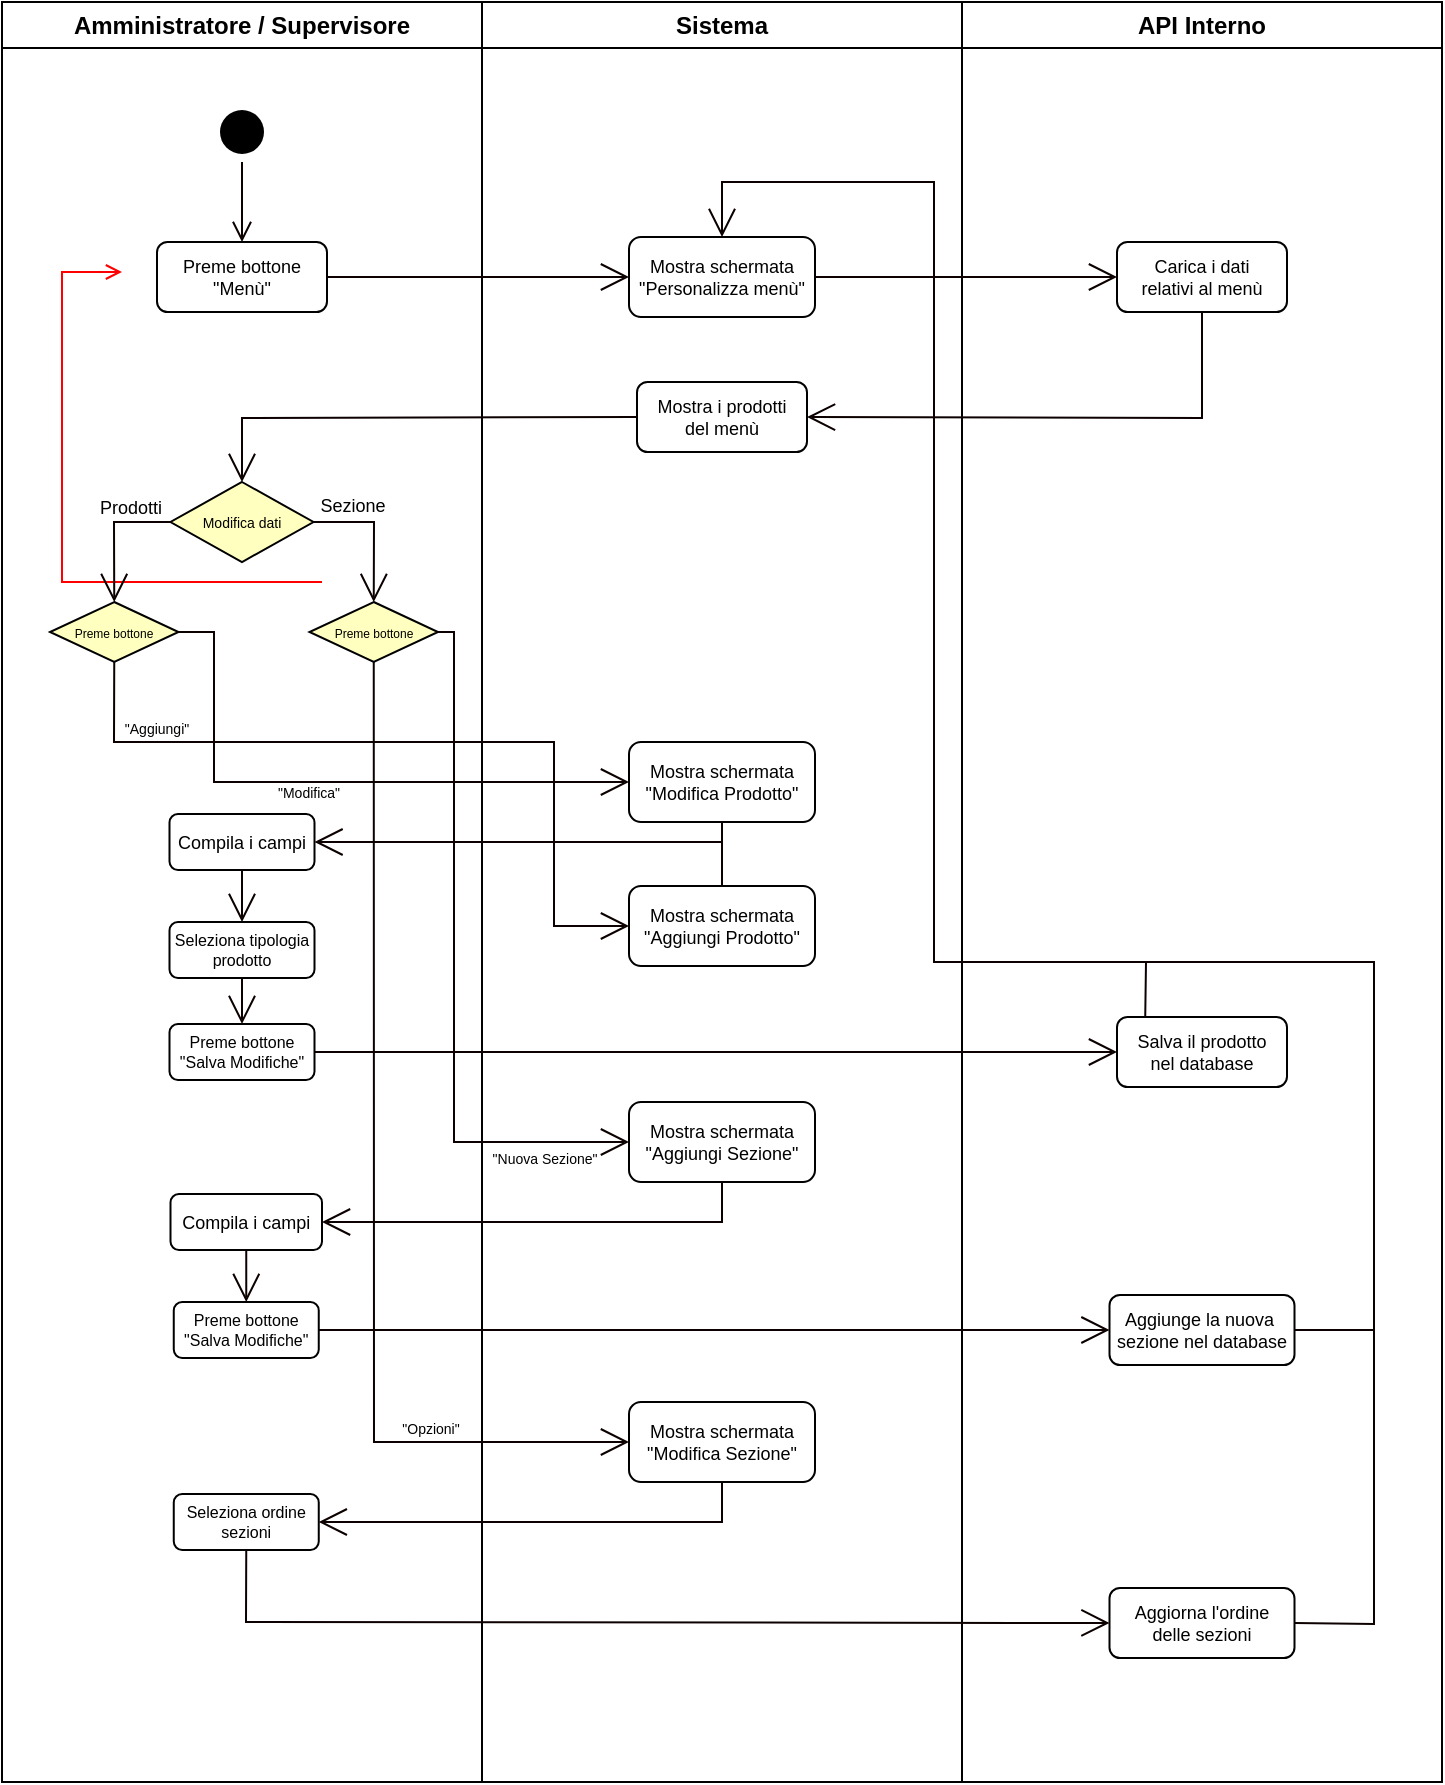 <mxfile version="20.7.4" type="github">
  <diagram name="Page-1" id="e7e014a7-5840-1c2e-5031-d8a46d1fe8dd">
    <mxGraphModel dx="2390" dy="1327" grid="1" gridSize="10" guides="1" tooltips="1" connect="1" arrows="1" fold="1" page="1" pageScale="1" pageWidth="827" pageHeight="1169" background="none" math="0" shadow="0">
      <root>
        <mxCell id="0" />
        <mxCell id="1" parent="0" />
        <mxCell id="2" value="Amministratore / Supervisore" style="swimlane;whiteSpace=wrap;startSize=23;" parent="1" vertex="1">
          <mxGeometry x="54" y="140" width="240" height="890" as="geometry" />
        </mxCell>
        <mxCell id="12" value="" style="edgeStyle=elbowEdgeStyle;elbow=horizontal;strokeColor=#FF0000;endArrow=open;endFill=1;rounded=0" parent="2" source="10" edge="1">
          <mxGeometry width="100" height="100" relative="1" as="geometry">
            <mxPoint x="160" y="290" as="sourcePoint" />
            <mxPoint x="60" y="135" as="targetPoint" />
            <Array as="points">
              <mxPoint x="30" y="250" />
            </Array>
          </mxGeometry>
        </mxCell>
        <mxCell id="6qpoJkRBcuYPGIH2fanp-41" value="" style="ellipse;html=1;shape=startState;fillColor=#000000;strokeColor=none;" vertex="1" parent="2">
          <mxGeometry x="105" y="50" width="30" height="30" as="geometry" />
        </mxCell>
        <mxCell id="6qpoJkRBcuYPGIH2fanp-42" value="" style="edgeStyle=orthogonalEdgeStyle;html=1;verticalAlign=bottom;endArrow=open;endSize=8;strokeColor=#0c0000;rounded=0;entryX=0.5;entryY=0;entryDx=0;entryDy=0;" edge="1" source="6qpoJkRBcuYPGIH2fanp-41" parent="2" target="6qpoJkRBcuYPGIH2fanp-44">
          <mxGeometry relative="1" as="geometry">
            <mxPoint x="120" y="120" as="targetPoint" />
          </mxGeometry>
        </mxCell>
        <mxCell id="6qpoJkRBcuYPGIH2fanp-44" value="Preme bottone &#xa;&quot;Menù&quot;" style="strokeColor=#000000;fontSize=9;rounded=1;" vertex="1" parent="2">
          <mxGeometry x="77.5" y="120" width="85" height="35" as="geometry" />
        </mxCell>
        <mxCell id="6qpoJkRBcuYPGIH2fanp-53" value="&lt;p style=&quot;line-height: 120%;&quot;&gt;&lt;span style=&quot;font-size: 7px;&quot;&gt;Modifica dati&lt;/span&gt;&lt;/p&gt;" style="rhombus;whiteSpace=wrap;html=1;fillColor=#ffffc0;strokeColor=#000000;" vertex="1" parent="2">
          <mxGeometry x="84.25" y="240" width="71.5" height="40" as="geometry" />
        </mxCell>
        <mxCell id="6qpoJkRBcuYPGIH2fanp-59" value="" style="endArrow=open;endFill=1;endSize=12;html=1;rounded=0;strokeColor=#0c0000;fontSize=9;exitX=0;exitY=0.5;exitDx=0;exitDy=0;entryX=0.5;entryY=0;entryDx=0;entryDy=0;" edge="1" parent="2" source="6qpoJkRBcuYPGIH2fanp-53" target="6qpoJkRBcuYPGIH2fanp-67">
          <mxGeometry width="160" relative="1" as="geometry">
            <mxPoint x="76" y="260" as="sourcePoint" />
            <mxPoint x="56" y="300" as="targetPoint" />
            <Array as="points">
              <mxPoint x="56" y="260" />
            </Array>
          </mxGeometry>
        </mxCell>
        <mxCell id="6qpoJkRBcuYPGIH2fanp-60" value="Prodotti" style="edgeLabel;html=1;align=center;verticalAlign=middle;resizable=0;points=[];fontSize=9;labelBackgroundColor=none;" vertex="1" connectable="0" parent="6qpoJkRBcuYPGIH2fanp-59">
          <mxGeometry x="-0.248" y="-1" relative="1" as="geometry">
            <mxPoint x="5" y="-6" as="offset" />
          </mxGeometry>
        </mxCell>
        <mxCell id="6qpoJkRBcuYPGIH2fanp-67" value="&lt;p style=&quot;line-height: 120%;&quot;&gt;&lt;font style=&quot;font-size: 6px;&quot;&gt;Preme bottone&lt;/font&gt;&lt;/p&gt;" style="rhombus;whiteSpace=wrap;html=1;fillColor=#ffffc0;strokeColor=#000000;" vertex="1" parent="2">
          <mxGeometry x="24" y="300" width="64.25" height="30" as="geometry" />
        </mxCell>
        <mxCell id="6qpoJkRBcuYPGIH2fanp-69" value="&lt;p style=&quot;line-height: 120%;&quot;&gt;&lt;font style=&quot;font-size: 6px;&quot;&gt;Preme bottone&lt;/font&gt;&lt;/p&gt;" style="rhombus;whiteSpace=wrap;html=1;fillColor=#ffffc0;strokeColor=#000000;" vertex="1" parent="2">
          <mxGeometry x="153.75" y="300" width="64.25" height="30" as="geometry" />
        </mxCell>
        <mxCell id="6qpoJkRBcuYPGIH2fanp-55" value="" style="endArrow=open;endFill=1;endSize=12;html=1;rounded=0;strokeColor=#0c0000;exitX=1;exitY=0.5;exitDx=0;exitDy=0;entryX=0.5;entryY=0;entryDx=0;entryDy=0;" edge="1" parent="2" source="6qpoJkRBcuYPGIH2fanp-53" target="6qpoJkRBcuYPGIH2fanp-69">
          <mxGeometry width="160" relative="1" as="geometry">
            <mxPoint x="176" y="260" as="sourcePoint" />
            <mxPoint x="186" y="300" as="targetPoint" />
            <Array as="points">
              <mxPoint x="186" y="260" />
            </Array>
          </mxGeometry>
        </mxCell>
        <mxCell id="6qpoJkRBcuYPGIH2fanp-56" value="&lt;font style=&quot;font-size: 9px;&quot;&gt;Sezione&lt;/font&gt;" style="edgeLabel;html=1;align=center;verticalAlign=middle;resizable=0;points=[];labelBackgroundColor=none;" vertex="1" connectable="0" parent="6qpoJkRBcuYPGIH2fanp-55">
          <mxGeometry x="-0.261" y="-1" relative="1" as="geometry">
            <mxPoint x="-7" y="-10" as="offset" />
          </mxGeometry>
        </mxCell>
        <mxCell id="6qpoJkRBcuYPGIH2fanp-82" value="Compila i campi" style="strokeColor=#000000;fontSize=9;rounded=1;" vertex="1" parent="2">
          <mxGeometry x="83.75" y="406" width="72.5" height="28" as="geometry" />
        </mxCell>
        <mxCell id="6qpoJkRBcuYPGIH2fanp-100" value="Seleziona tipologia&#xa;prodotto" style="strokeColor=#000000;fontSize=8;rounded=1;" vertex="1" parent="2">
          <mxGeometry x="83.75" y="460" width="72.5" height="28" as="geometry" />
        </mxCell>
        <mxCell id="6qpoJkRBcuYPGIH2fanp-101" value="" style="endArrow=open;endFill=1;endSize=12;html=1;rounded=0;strokeColor=#0c0000;fontSize=7;exitX=0.5;exitY=1;exitDx=0;exitDy=0;entryX=0.5;entryY=0;entryDx=0;entryDy=0;" edge="1" parent="2" source="6qpoJkRBcuYPGIH2fanp-82" target="6qpoJkRBcuYPGIH2fanp-100">
          <mxGeometry width="160" relative="1" as="geometry">
            <mxPoint x="119.71" y="460" as="sourcePoint" />
            <mxPoint x="120" y="450" as="targetPoint" />
          </mxGeometry>
        </mxCell>
        <mxCell id="6qpoJkRBcuYPGIH2fanp-102" value="Preme bottone&#xa;&quot;Salva Modifiche&quot;" style="strokeColor=#000000;fontSize=8;rounded=1;" vertex="1" parent="2">
          <mxGeometry x="83.75" y="511" width="72.5" height="28" as="geometry" />
        </mxCell>
        <mxCell id="6qpoJkRBcuYPGIH2fanp-103" value="" style="endArrow=open;endFill=1;endSize=12;html=1;rounded=0;strokeColor=#0c0000;fontSize=7;exitX=0.5;exitY=1;exitDx=0;exitDy=0;entryX=0.5;entryY=0;entryDx=0;entryDy=0;" edge="1" parent="2" source="6qpoJkRBcuYPGIH2fanp-100" target="6qpoJkRBcuYPGIH2fanp-102">
          <mxGeometry width="160" relative="1" as="geometry">
            <mxPoint x="119.71" y="500" as="sourcePoint" />
            <mxPoint x="120" y="500" as="targetPoint" />
          </mxGeometry>
        </mxCell>
        <mxCell id="6qpoJkRBcuYPGIH2fanp-115" value="Compila i campi" style="strokeColor=#000000;fontSize=9;rounded=1;" vertex="1" parent="2">
          <mxGeometry x="84.25" y="596" width="75.75" height="28" as="geometry" />
        </mxCell>
        <mxCell id="6qpoJkRBcuYPGIH2fanp-116" value="Preme bottone&#xa;&quot;Salva Modifiche&quot;" style="strokeColor=#000000;fontSize=8;rounded=1;" vertex="1" parent="2">
          <mxGeometry x="85.88" y="650" width="72.5" height="28" as="geometry" />
        </mxCell>
        <mxCell id="6qpoJkRBcuYPGIH2fanp-117" value="" style="endArrow=open;endFill=1;endSize=12;html=1;rounded=0;strokeColor=#0c0000;fontSize=7;exitX=0.5;exitY=1;exitDx=0;exitDy=0;entryX=0.5;entryY=0;entryDx=0;entryDy=0;" edge="1" parent="2" source="6qpoJkRBcuYPGIH2fanp-115" target="6qpoJkRBcuYPGIH2fanp-116">
          <mxGeometry x="1" y="-109" width="160" relative="1" as="geometry">
            <mxPoint x="119.71" y="634" as="sourcePoint" />
            <mxPoint x="119.71" y="678" as="targetPoint" />
            <mxPoint x="105" y="109" as="offset" />
          </mxGeometry>
        </mxCell>
        <mxCell id="6qpoJkRBcuYPGIH2fanp-123" value="Seleziona ordine&#xa;sezioni" style="strokeColor=#000000;fontSize=8;rounded=1;" vertex="1" parent="2">
          <mxGeometry x="85.88" y="746" width="72.5" height="28" as="geometry" />
        </mxCell>
        <mxCell id="3" value="Sistema" style="swimlane;whiteSpace=wrap" parent="1" vertex="1">
          <mxGeometry x="294" y="140" width="240" height="890" as="geometry" />
        </mxCell>
        <mxCell id="6qpoJkRBcuYPGIH2fanp-46" value="Mostra schermata&#xa;&quot;Personalizza menù&quot;" style="strokeColor=#000000;fontSize=9;rounded=1;" vertex="1" parent="3">
          <mxGeometry x="73.5" y="117.5" width="93" height="40" as="geometry" />
        </mxCell>
        <mxCell id="6qpoJkRBcuYPGIH2fanp-51" value="Mostra i prodotti&#xa;del menù" style="strokeColor=#000000;fontSize=9;rounded=1;" vertex="1" parent="3">
          <mxGeometry x="77.5" y="190" width="85" height="35" as="geometry" />
        </mxCell>
        <mxCell id="6qpoJkRBcuYPGIH2fanp-79" value="Mostra schermata&#xa;&quot;Aggiungi Prodotto&quot;" style="strokeColor=#000000;fontSize=9;rounded=1;" vertex="1" parent="3">
          <mxGeometry x="73.5" y="442" width="93" height="40" as="geometry" />
        </mxCell>
        <mxCell id="6qpoJkRBcuYPGIH2fanp-110" value="Mostra schermata&#xa;&quot;Modifica Prodotto&quot;" style="strokeColor=#000000;fontSize=9;rounded=1;" vertex="1" parent="3">
          <mxGeometry x="73.5" y="370" width="93" height="40" as="geometry" />
        </mxCell>
        <mxCell id="6qpoJkRBcuYPGIH2fanp-113" value="Mostra schermata&#xa;&quot;Aggiungi Sezione&quot;" style="strokeColor=#000000;fontSize=9;rounded=1;" vertex="1" parent="3">
          <mxGeometry x="73.5" y="550" width="93" height="40" as="geometry" />
        </mxCell>
        <mxCell id="6qpoJkRBcuYPGIH2fanp-114" value="" style="endArrow=open;endFill=1;endSize=12;html=1;rounded=0;strokeColor=#0c0000;fontSize=7;exitX=0.5;exitY=1;exitDx=0;exitDy=0;entryX=1;entryY=0.5;entryDx=0;entryDy=0;" edge="1" parent="3" target="6qpoJkRBcuYPGIH2fanp-115">
          <mxGeometry width="160" relative="1" as="geometry">
            <mxPoint x="120" y="590" as="sourcePoint" />
            <mxPoint x="-74" y="610" as="targetPoint" />
            <Array as="points">
              <mxPoint x="120" y="610" />
            </Array>
          </mxGeometry>
        </mxCell>
        <mxCell id="6qpoJkRBcuYPGIH2fanp-121" value="Mostra schermata&#xa;&quot;Modifica Sezione&quot;" style="strokeColor=#000000;fontSize=9;rounded=1;" vertex="1" parent="3">
          <mxGeometry x="73.5" y="700" width="93" height="40" as="geometry" />
        </mxCell>
        <mxCell id="4" value="API Interno" style="swimlane;whiteSpace=wrap" parent="1" vertex="1">
          <mxGeometry x="534" y="140" width="240" height="890" as="geometry" />
        </mxCell>
        <mxCell id="6qpoJkRBcuYPGIH2fanp-49" value="Carica i dati&#xa;relativi al menù" style="strokeColor=#000000;fontSize=9;rounded=1;" vertex="1" parent="4">
          <mxGeometry x="77.5" y="120" width="85" height="35" as="geometry" />
        </mxCell>
        <mxCell id="6qpoJkRBcuYPGIH2fanp-107" value="Salva il prodotto &#xa;nel database" style="strokeColor=#000000;fontSize=9;rounded=1;" vertex="1" parent="4">
          <mxGeometry x="77.5" y="507.5" width="85" height="35" as="geometry" />
        </mxCell>
        <mxCell id="6qpoJkRBcuYPGIH2fanp-119" value="Aggiunge la nuova &#xa;sezione nel database" style="strokeColor=#000000;fontSize=9;rounded=1;" vertex="1" parent="4">
          <mxGeometry x="73.75" y="646.5" width="92.5" height="35" as="geometry" />
        </mxCell>
        <mxCell id="6qpoJkRBcuYPGIH2fanp-120" value="" style="endArrow=none;html=1;rounded=0;strokeColor=#0c0000;fontSize=7;exitX=1;exitY=0.5;exitDx=0;exitDy=0;" edge="1" parent="4" source="6qpoJkRBcuYPGIH2fanp-119">
          <mxGeometry width="50" height="50" relative="1" as="geometry">
            <mxPoint x="176" y="670" as="sourcePoint" />
            <mxPoint x="86" y="480" as="targetPoint" />
            <Array as="points">
              <mxPoint x="206" y="664" />
              <mxPoint x="206" y="480" />
            </Array>
          </mxGeometry>
        </mxCell>
        <mxCell id="6qpoJkRBcuYPGIH2fanp-125" value="Aggiorna l&#39;ordine&#xa;delle sezioni" style="strokeColor=#000000;fontSize=9;rounded=1;" vertex="1" parent="4">
          <mxGeometry x="73.75" y="793" width="92.5" height="35" as="geometry" />
        </mxCell>
        <mxCell id="6qpoJkRBcuYPGIH2fanp-127" value="" style="endArrow=none;html=1;rounded=0;strokeColor=#0c0000;fontSize=7;exitX=1;exitY=0.5;exitDx=0;exitDy=0;" edge="1" parent="4" source="6qpoJkRBcuYPGIH2fanp-125">
          <mxGeometry width="50" height="50" relative="1" as="geometry">
            <mxPoint x="176" y="793" as="sourcePoint" />
            <mxPoint x="206" y="660" as="targetPoint" />
            <Array as="points">
              <mxPoint x="206" y="811" />
            </Array>
          </mxGeometry>
        </mxCell>
        <mxCell id="6qpoJkRBcuYPGIH2fanp-48" value="" style="endArrow=open;endFill=1;endSize=12;html=1;rounded=0;strokeColor=#0c0000;exitX=1;exitY=0.5;exitDx=0;exitDy=0;entryX=0;entryY=0.5;entryDx=0;entryDy=0;" edge="1" parent="1" source="6qpoJkRBcuYPGIH2fanp-44" target="6qpoJkRBcuYPGIH2fanp-46">
          <mxGeometry width="160" relative="1" as="geometry">
            <mxPoint x="260" y="277.16" as="sourcePoint" />
            <mxPoint x="350" y="280" as="targetPoint" />
          </mxGeometry>
        </mxCell>
        <mxCell id="6qpoJkRBcuYPGIH2fanp-50" value="" style="endArrow=open;endFill=1;endSize=12;html=1;rounded=0;strokeColor=#0c0000;exitX=1;exitY=0.5;exitDx=0;exitDy=0;entryX=0;entryY=0.5;entryDx=0;entryDy=0;" edge="1" parent="1" source="6qpoJkRBcuYPGIH2fanp-46" target="6qpoJkRBcuYPGIH2fanp-49">
          <mxGeometry width="160" relative="1" as="geometry">
            <mxPoint x="480" y="277.16" as="sourcePoint" />
            <mxPoint x="590" y="277.16" as="targetPoint" />
          </mxGeometry>
        </mxCell>
        <mxCell id="6qpoJkRBcuYPGIH2fanp-52" value="" style="endArrow=open;endFill=1;endSize=12;html=1;rounded=0;strokeColor=#0c0000;exitX=0.5;exitY=1;exitDx=0;exitDy=0;entryX=1;entryY=0.5;entryDx=0;entryDy=0;" edge="1" parent="1" source="6qpoJkRBcuYPGIH2fanp-49" target="6qpoJkRBcuYPGIH2fanp-51">
          <mxGeometry width="160" relative="1" as="geometry">
            <mxPoint x="611.5" y="390" as="sourcePoint" />
            <mxPoint x="580" y="370" as="targetPoint" />
            <Array as="points">
              <mxPoint x="654" y="348" />
            </Array>
          </mxGeometry>
        </mxCell>
        <mxCell id="6qpoJkRBcuYPGIH2fanp-54" value="" style="endArrow=open;endFill=1;endSize=12;html=1;rounded=0;strokeColor=#0c0000;exitX=0;exitY=0.5;exitDx=0;exitDy=0;entryX=0.5;entryY=0;entryDx=0;entryDy=0;" edge="1" parent="1" source="6qpoJkRBcuYPGIH2fanp-51" target="6qpoJkRBcuYPGIH2fanp-53">
          <mxGeometry width="160" relative="1" as="geometry">
            <mxPoint x="340" y="350" as="sourcePoint" />
            <mxPoint x="174" y="370" as="targetPoint" />
            <Array as="points">
              <mxPoint x="174" y="348" />
            </Array>
          </mxGeometry>
        </mxCell>
        <mxCell id="6qpoJkRBcuYPGIH2fanp-72" value="" style="endArrow=open;endFill=1;endSize=12;html=1;rounded=0;strokeColor=#0c0000;fontSize=6;exitX=1;exitY=0.5;exitDx=0;exitDy=0;entryX=0;entryY=0.5;entryDx=0;entryDy=0;" edge="1" parent="1" target="6qpoJkRBcuYPGIH2fanp-110">
          <mxGeometry width="160" relative="1" as="geometry">
            <mxPoint x="142.25" y="455" as="sourcePoint" />
            <mxPoint x="367.5" y="527" as="targetPoint" />
            <Array as="points">
              <mxPoint x="160" y="455" />
              <mxPoint x="160" y="530" />
            </Array>
          </mxGeometry>
        </mxCell>
        <mxCell id="6qpoJkRBcuYPGIH2fanp-76" value="&lt;font style=&quot;font-size: 7px;&quot;&gt;&quot;Modifica&quot;&lt;/font&gt;" style="edgeLabel;html=1;align=center;verticalAlign=middle;resizable=0;points=[];fontSize=6;labelBackgroundColor=none;" vertex="1" connectable="0" parent="6qpoJkRBcuYPGIH2fanp-72">
          <mxGeometry x="-0.017" relative="1" as="geometry">
            <mxPoint x="-8" y="6" as="offset" />
          </mxGeometry>
        </mxCell>
        <mxCell id="6qpoJkRBcuYPGIH2fanp-73" value="" style="endArrow=open;endFill=1;endSize=12;html=1;rounded=0;strokeColor=#0c0000;fontSize=6;exitX=0.5;exitY=1;exitDx=0;exitDy=0;entryX=0;entryY=0.5;entryDx=0;entryDy=0;" edge="1" parent="1" source="6qpoJkRBcuYPGIH2fanp-67" target="6qpoJkRBcuYPGIH2fanp-79">
          <mxGeometry width="160" relative="1" as="geometry">
            <mxPoint x="110" y="490" as="sourcePoint" />
            <mxPoint x="360" y="590" as="targetPoint" />
            <Array as="points">
              <mxPoint x="110" y="510" />
              <mxPoint x="330" y="510" />
              <mxPoint x="330" y="602" />
            </Array>
          </mxGeometry>
        </mxCell>
        <mxCell id="6qpoJkRBcuYPGIH2fanp-75" value="&lt;font style=&quot;font-size: 7px;&quot;&gt;&quot;Aggiungi&quot;&lt;/font&gt;" style="edgeLabel;html=1;align=center;verticalAlign=middle;resizable=0;points=[];fontSize=6;labelBackgroundColor=none;" vertex="1" connectable="0" parent="6qpoJkRBcuYPGIH2fanp-73">
          <mxGeometry x="-0.507" y="2" relative="1" as="geometry">
            <mxPoint x="-35" y="-4" as="offset" />
          </mxGeometry>
        </mxCell>
        <mxCell id="6qpoJkRBcuYPGIH2fanp-80" value="" style="endArrow=open;endFill=1;endSize=12;html=1;rounded=0;strokeColor=#0c0000;fontSize=7;entryX=1;entryY=0.5;entryDx=0;entryDy=0;exitX=0.5;exitY=0;exitDx=0;exitDy=0;" edge="1" parent="1" source="6qpoJkRBcuYPGIH2fanp-79" target="6qpoJkRBcuYPGIH2fanp-82">
          <mxGeometry width="160" relative="1" as="geometry">
            <mxPoint x="414" y="540" as="sourcePoint" />
            <mxPoint x="220.5" y="560" as="targetPoint" />
            <Array as="points">
              <mxPoint x="414" y="560" />
            </Array>
          </mxGeometry>
        </mxCell>
        <mxCell id="6qpoJkRBcuYPGIH2fanp-104" value="" style="endArrow=open;endFill=1;endSize=12;html=1;rounded=0;strokeColor=#0c0000;fontSize=8;exitX=1;exitY=0.5;exitDx=0;exitDy=0;entryX=0;entryY=0.5;entryDx=0;entryDy=0;" edge="1" parent="1" source="6qpoJkRBcuYPGIH2fanp-102" target="6qpoJkRBcuYPGIH2fanp-107">
          <mxGeometry width="160" relative="1" as="geometry">
            <mxPoint x="230" y="670" as="sourcePoint" />
            <mxPoint x="600" y="665" as="targetPoint" />
          </mxGeometry>
        </mxCell>
        <mxCell id="6qpoJkRBcuYPGIH2fanp-108" value="" style="endArrow=open;endFill=1;endSize=12;html=1;rounded=0;strokeColor=#0c0000;fontSize=8;exitX=0.166;exitY=0.01;exitDx=0;exitDy=0;exitPerimeter=0;entryX=0.5;entryY=0;entryDx=0;entryDy=0;" edge="1" parent="1" source="6qpoJkRBcuYPGIH2fanp-107" target="6qpoJkRBcuYPGIH2fanp-46">
          <mxGeometry width="160" relative="1" as="geometry">
            <mxPoint x="611.5" y="595" as="sourcePoint" />
            <mxPoint x="420" y="230" as="targetPoint" />
            <Array as="points">
              <mxPoint x="626" y="620" />
              <mxPoint x="520" y="620" />
              <mxPoint x="520" y="230" />
              <mxPoint x="414" y="230" />
            </Array>
          </mxGeometry>
        </mxCell>
        <mxCell id="6qpoJkRBcuYPGIH2fanp-112" value="" style="endArrow=none;html=1;rounded=0;strokeColor=#0c0000;fontSize=7;entryX=0.5;entryY=1;entryDx=0;entryDy=0;" edge="1" parent="1" target="6qpoJkRBcuYPGIH2fanp-110">
          <mxGeometry width="50" height="50" relative="1" as="geometry">
            <mxPoint x="414" y="560" as="sourcePoint" />
            <mxPoint x="460" y="590" as="targetPoint" />
          </mxGeometry>
        </mxCell>
        <mxCell id="6qpoJkRBcuYPGIH2fanp-71" value="" style="endArrow=open;endFill=1;endSize=12;html=1;rounded=0;strokeColor=#0c0000;fontSize=6;exitX=1;exitY=0.5;exitDx=0;exitDy=0;entryX=0;entryY=0.5;entryDx=0;entryDy=0;" edge="1" parent="1" source="6qpoJkRBcuYPGIH2fanp-69" target="6qpoJkRBcuYPGIH2fanp-113">
          <mxGeometry x="-0.5" width="160" relative="1" as="geometry">
            <mxPoint x="280" y="450" as="sourcePoint" />
            <mxPoint x="360" y="740" as="targetPoint" />
            <Array as="points">
              <mxPoint x="280" y="455" />
              <mxPoint x="280" y="710" />
            </Array>
            <mxPoint as="offset" />
          </mxGeometry>
        </mxCell>
        <mxCell id="6qpoJkRBcuYPGIH2fanp-77" value="&lt;font style=&quot;font-size: 7px;&quot;&gt;&quot;Nuova Sezione&quot;&lt;/font&gt;" style="edgeLabel;html=1;align=center;verticalAlign=middle;resizable=0;points=[];fontSize=6;labelBackgroundColor=none;" vertex="1" connectable="0" parent="6qpoJkRBcuYPGIH2fanp-71">
          <mxGeometry x="-0.049" relative="1" as="geometry">
            <mxPoint x="45" y="105" as="offset" />
          </mxGeometry>
        </mxCell>
        <mxCell id="6qpoJkRBcuYPGIH2fanp-118" value="" style="endArrow=open;endFill=1;endSize=12;html=1;rounded=0;strokeColor=#0c0000;fontSize=7;exitX=1;exitY=0.5;exitDx=0;exitDy=0;entryX=0;entryY=0.5;entryDx=0;entryDy=0;" edge="1" parent="1" source="6qpoJkRBcuYPGIH2fanp-116" target="6qpoJkRBcuYPGIH2fanp-119">
          <mxGeometry width="160" relative="1" as="geometry">
            <mxPoint x="254" y="810" as="sourcePoint" />
            <mxPoint x="600" y="804" as="targetPoint" />
          </mxGeometry>
        </mxCell>
        <mxCell id="6qpoJkRBcuYPGIH2fanp-70" value="" style="endArrow=open;endFill=1;endSize=12;html=1;rounded=0;strokeColor=#0c0000;fontSize=6;exitX=0.5;exitY=1;exitDx=0;exitDy=0;entryX=0;entryY=0.5;entryDx=0;entryDy=0;" edge="1" parent="1" source="6qpoJkRBcuYPGIH2fanp-69" target="6qpoJkRBcuYPGIH2fanp-121">
          <mxGeometry width="160" relative="1" as="geometry">
            <mxPoint x="138.25" y="550" as="sourcePoint" />
            <mxPoint x="360" y="860" as="targetPoint" />
            <Array as="points">
              <mxPoint x="240" y="860" />
            </Array>
          </mxGeometry>
        </mxCell>
        <mxCell id="6qpoJkRBcuYPGIH2fanp-78" value="&lt;font style=&quot;font-size: 7px;&quot;&gt;&quot;Opzioni&quot;&lt;/font&gt;" style="edgeLabel;html=1;align=center;verticalAlign=middle;resizable=0;points=[];fontSize=6;labelBackgroundColor=none;" vertex="1" connectable="0" parent="6qpoJkRBcuYPGIH2fanp-70">
          <mxGeometry x="-0.45" relative="1" as="geometry">
            <mxPoint x="28" y="241" as="offset" />
          </mxGeometry>
        </mxCell>
        <mxCell id="6qpoJkRBcuYPGIH2fanp-122" value="" style="endArrow=open;endFill=1;endSize=12;html=1;rounded=0;strokeColor=#0c0000;fontSize=7;exitX=0.5;exitY=1;exitDx=0;exitDy=0;entryX=1;entryY=0.5;entryDx=0;entryDy=0;" edge="1" parent="1" source="6qpoJkRBcuYPGIH2fanp-121" target="6qpoJkRBcuYPGIH2fanp-123">
          <mxGeometry width="160" relative="1" as="geometry">
            <mxPoint x="350" y="910" as="sourcePoint" />
            <mxPoint x="220" y="900" as="targetPoint" />
            <Array as="points">
              <mxPoint x="414" y="900" />
            </Array>
          </mxGeometry>
        </mxCell>
        <mxCell id="6qpoJkRBcuYPGIH2fanp-124" value="" style="endArrow=open;endFill=1;endSize=12;html=1;rounded=0;strokeColor=#0c0000;fontSize=7;exitX=0.5;exitY=1;exitDx=0;exitDy=0;entryX=0;entryY=0.5;entryDx=0;entryDy=0;" edge="1" parent="1" target="6qpoJkRBcuYPGIH2fanp-125">
          <mxGeometry width="160" relative="1" as="geometry">
            <mxPoint x="176.13" y="914" as="sourcePoint" />
            <mxPoint x="607.75" y="949.5" as="targetPoint" />
            <Array as="points">
              <mxPoint x="176" y="950" />
            </Array>
          </mxGeometry>
        </mxCell>
      </root>
    </mxGraphModel>
  </diagram>
</mxfile>
